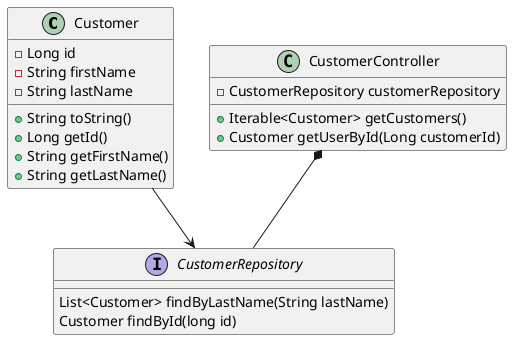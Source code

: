 @startuml

class Customer{
	-Long id
	-String firstName
	-String lastName

	+String toString()
	+Long getId()
	+String getFirstName()
	+String getLastName()
}

class CustomerController{
	-CustomerRepository customerRepository

	+Iterable<Customer> getCustomers()
	+Customer getUserById(Long customerId)
}

interface CustomerRepository{
	List<Customer> findByLastName(String lastName)
	Customer findById(long id)
}

CustomerController *-- CustomerRepository
Customer --> CustomerRepository

@enduml
